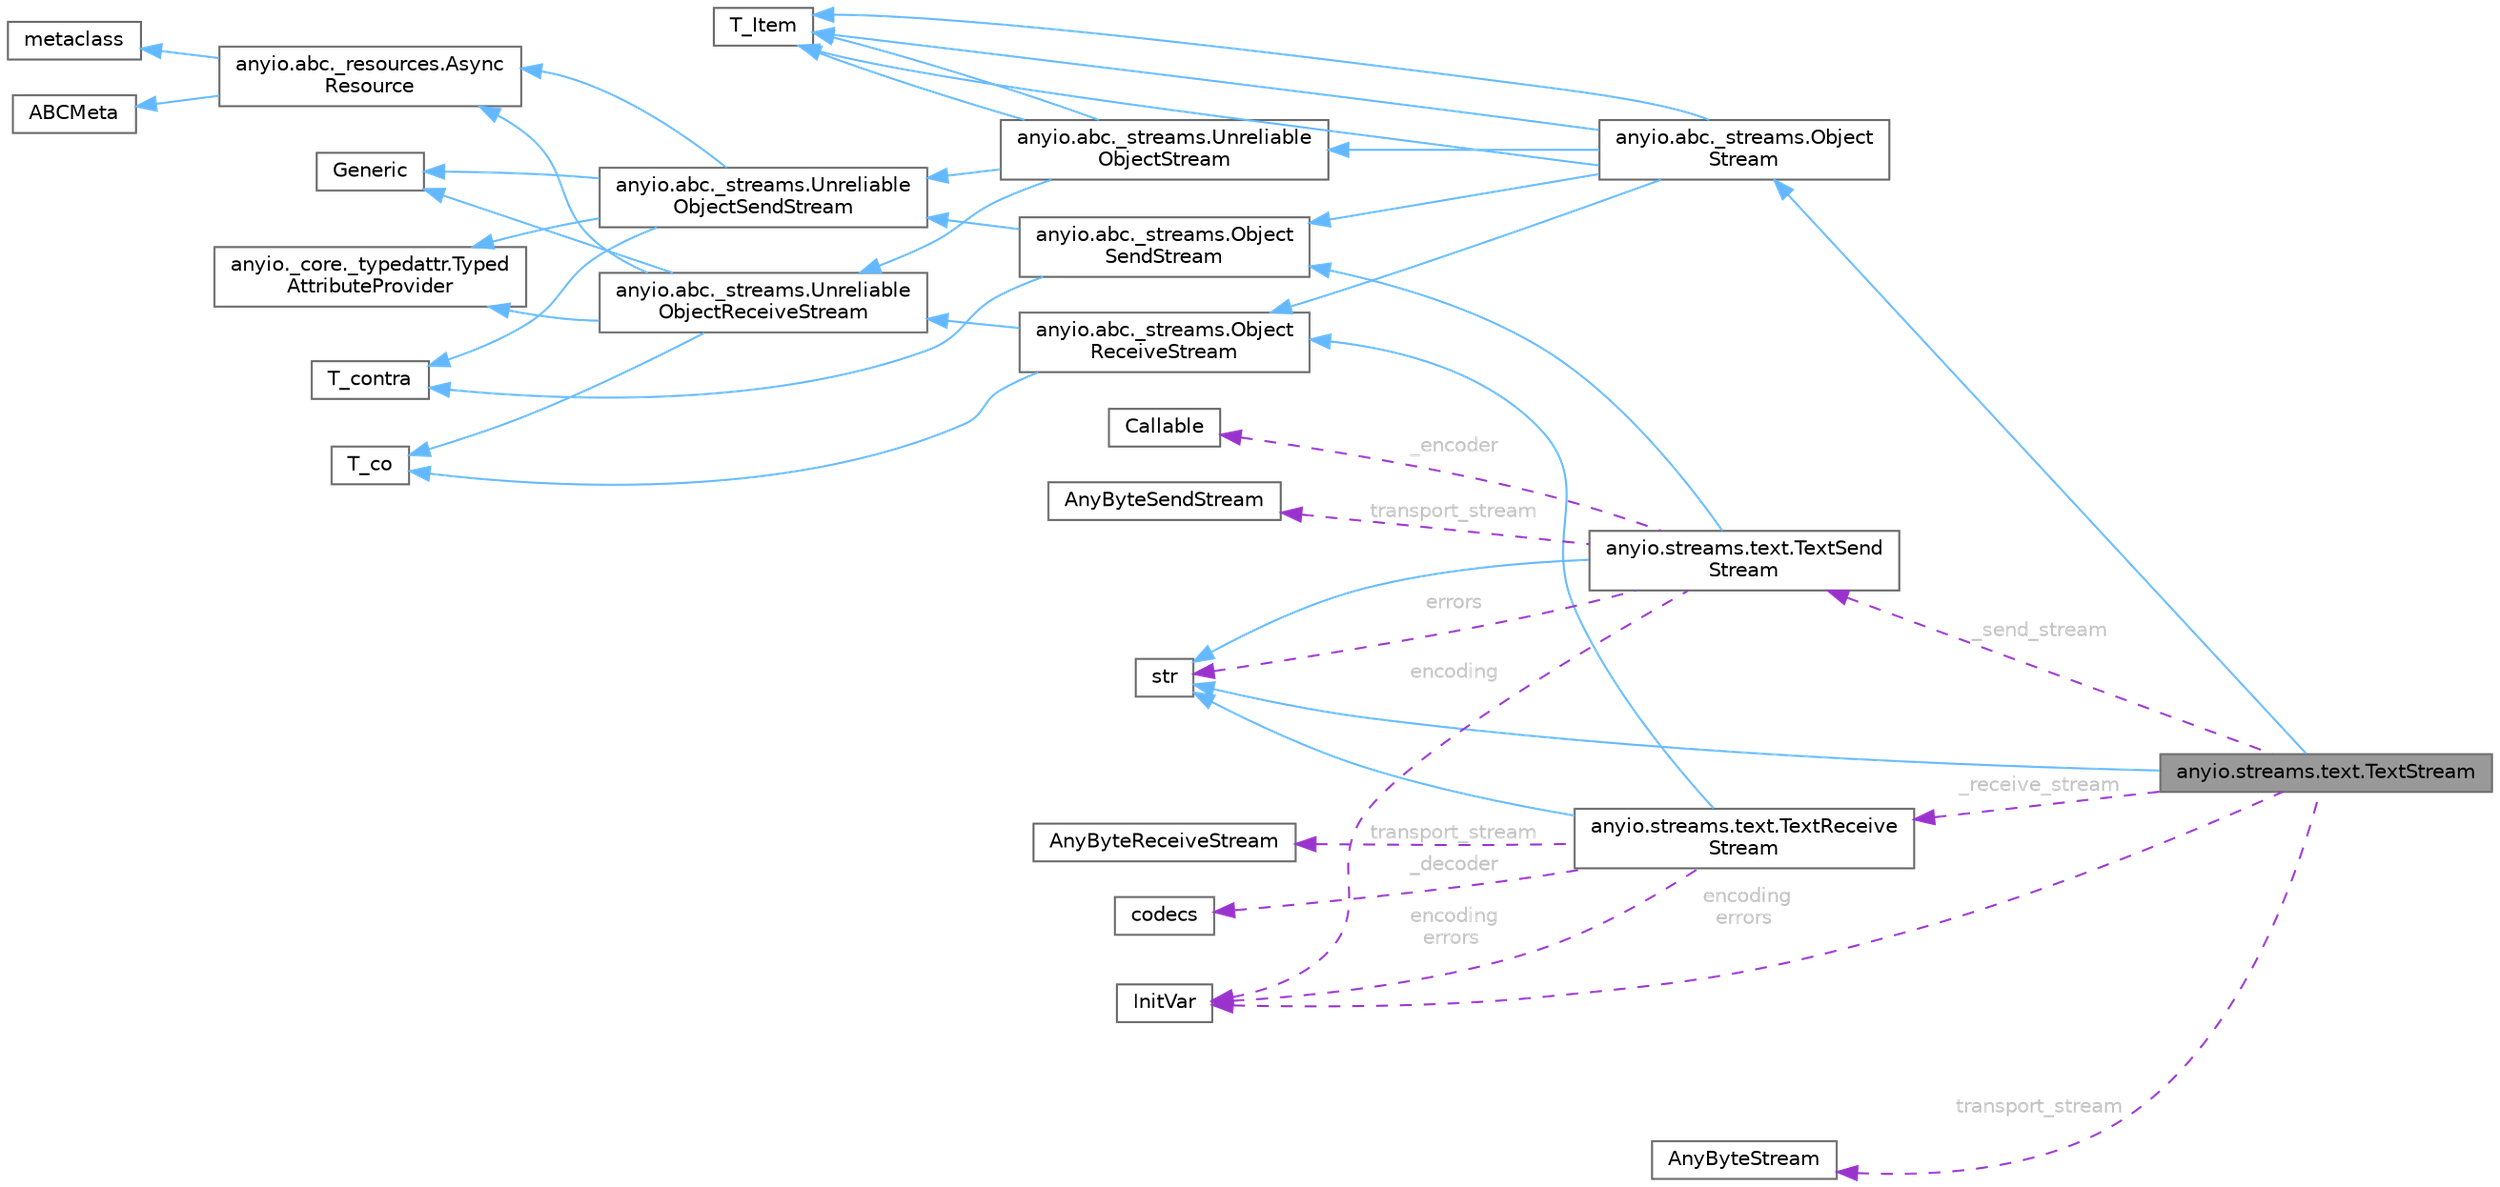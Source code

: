 digraph "anyio.streams.text.TextStream"
{
 // LATEX_PDF_SIZE
  bgcolor="transparent";
  edge [fontname=Helvetica,fontsize=10,labelfontname=Helvetica,labelfontsize=10];
  node [fontname=Helvetica,fontsize=10,shape=box,height=0.2,width=0.4];
  rankdir="LR";
  Node1 [id="Node000001",label="anyio.streams.text.TextStream",height=0.2,width=0.4,color="gray40", fillcolor="grey60", style="filled", fontcolor="black",tooltip=" "];
  Node2 -> Node1 [id="edge1_Node000001_Node000002",dir="back",color="steelblue1",style="solid",tooltip=" "];
  Node2 [id="Node000002",label="anyio.abc._streams.Object\lStream",height=0.2,width=0.4,color="gray40", fillcolor="white", style="filled",URL="$classanyio_1_1abc_1_1__streams_1_1ObjectStream.html",tooltip=" "];
  Node3 -> Node2 [id="edge2_Node000002_Node000003",dir="back",color="steelblue1",style="solid",tooltip=" "];
  Node3 [id="Node000003",label="anyio.abc._streams.Object\lReceiveStream",height=0.2,width=0.4,color="gray40", fillcolor="white", style="filled",URL="$classanyio_1_1abc_1_1__streams_1_1ObjectReceiveStream.html",tooltip=" "];
  Node4 -> Node3 [id="edge3_Node000003_Node000004",dir="back",color="steelblue1",style="solid",tooltip=" "];
  Node4 [id="Node000004",label="anyio.abc._streams.Unreliable\lObjectReceiveStream",height=0.2,width=0.4,color="gray40", fillcolor="white", style="filled",URL="$classanyio_1_1abc_1_1__streams_1_1UnreliableObjectReceiveStream.html",tooltip=" "];
  Node5 -> Node4 [id="edge4_Node000004_Node000005",dir="back",color="steelblue1",style="solid",tooltip=" "];
  Node5 [id="Node000005",label="Generic",height=0.2,width=0.4,color="gray40", fillcolor="white", style="filled",tooltip=" "];
  Node6 -> Node4 [id="edge5_Node000004_Node000006",dir="back",color="steelblue1",style="solid",tooltip=" "];
  Node6 [id="Node000006",label="T_co",height=0.2,width=0.4,color="gray40", fillcolor="white", style="filled",tooltip=" "];
  Node7 -> Node4 [id="edge6_Node000004_Node000007",dir="back",color="steelblue1",style="solid",tooltip=" "];
  Node7 [id="Node000007",label="anyio.abc._resources.Async\lResource",height=0.2,width=0.4,color="gray40", fillcolor="white", style="filled",URL="$classanyio_1_1abc_1_1__resources_1_1AsyncResource.html",tooltip=" "];
  Node8 -> Node7 [id="edge7_Node000007_Node000008",dir="back",color="steelblue1",style="solid",tooltip=" "];
  Node8 [id="Node000008",label="metaclass",height=0.2,width=0.4,color="gray40", fillcolor="white", style="filled",tooltip=" "];
  Node9 -> Node7 [id="edge8_Node000007_Node000009",dir="back",color="steelblue1",style="solid",tooltip=" "];
  Node9 [id="Node000009",label="ABCMeta",height=0.2,width=0.4,color="gray40", fillcolor="white", style="filled",tooltip=" "];
  Node10 -> Node4 [id="edge9_Node000004_Node000010",dir="back",color="steelblue1",style="solid",tooltip=" "];
  Node10 [id="Node000010",label="anyio._core._typedattr.Typed\lAttributeProvider",height=0.2,width=0.4,color="gray40", fillcolor="white", style="filled",URL="$classanyio_1_1__core_1_1__typedattr_1_1TypedAttributeProvider.html",tooltip=" "];
  Node6 -> Node3 [id="edge10_Node000003_Node000006",dir="back",color="steelblue1",style="solid",tooltip=" "];
  Node11 -> Node2 [id="edge11_Node000002_Node000011",dir="back",color="steelblue1",style="solid",tooltip=" "];
  Node11 [id="Node000011",label="T_Item",height=0.2,width=0.4,color="gray40", fillcolor="white", style="filled",tooltip=" "];
  Node12 -> Node2 [id="edge12_Node000002_Node000012",dir="back",color="steelblue1",style="solid",tooltip=" "];
  Node12 [id="Node000012",label="anyio.abc._streams.Object\lSendStream",height=0.2,width=0.4,color="gray40", fillcolor="white", style="filled",URL="$classanyio_1_1abc_1_1__streams_1_1ObjectSendStream.html",tooltip=" "];
  Node13 -> Node12 [id="edge13_Node000012_Node000013",dir="back",color="steelblue1",style="solid",tooltip=" "];
  Node13 [id="Node000013",label="anyio.abc._streams.Unreliable\lObjectSendStream",height=0.2,width=0.4,color="gray40", fillcolor="white", style="filled",URL="$classanyio_1_1abc_1_1__streams_1_1UnreliableObjectSendStream.html",tooltip=" "];
  Node5 -> Node13 [id="edge14_Node000013_Node000005",dir="back",color="steelblue1",style="solid",tooltip=" "];
  Node14 -> Node13 [id="edge15_Node000013_Node000014",dir="back",color="steelblue1",style="solid",tooltip=" "];
  Node14 [id="Node000014",label="T_contra",height=0.2,width=0.4,color="gray40", fillcolor="white", style="filled",tooltip=" "];
  Node7 -> Node13 [id="edge16_Node000013_Node000007",dir="back",color="steelblue1",style="solid",tooltip=" "];
  Node10 -> Node13 [id="edge17_Node000013_Node000010",dir="back",color="steelblue1",style="solid",tooltip=" "];
  Node14 -> Node12 [id="edge18_Node000012_Node000014",dir="back",color="steelblue1",style="solid",tooltip=" "];
  Node11 -> Node2 [id="edge19_Node000002_Node000011",dir="back",color="steelblue1",style="solid",tooltip=" "];
  Node15 -> Node2 [id="edge20_Node000002_Node000015",dir="back",color="steelblue1",style="solid",tooltip=" "];
  Node15 [id="Node000015",label="anyio.abc._streams.Unreliable\lObjectStream",height=0.2,width=0.4,color="gray40", fillcolor="white", style="filled",URL="$classanyio_1_1abc_1_1__streams_1_1UnreliableObjectStream.html",tooltip=" "];
  Node4 -> Node15 [id="edge21_Node000015_Node000004",dir="back",color="steelblue1",style="solid",tooltip=" "];
  Node11 -> Node15 [id="edge22_Node000015_Node000011",dir="back",color="steelblue1",style="solid",tooltip=" "];
  Node13 -> Node15 [id="edge23_Node000015_Node000013",dir="back",color="steelblue1",style="solid",tooltip=" "];
  Node11 -> Node15 [id="edge24_Node000015_Node000011",dir="back",color="steelblue1",style="solid",tooltip=" "];
  Node11 -> Node2 [id="edge25_Node000002_Node000011",dir="back",color="steelblue1",style="solid",tooltip=" "];
  Node16 -> Node1 [id="edge26_Node000001_Node000016",dir="back",color="steelblue1",style="solid",tooltip=" "];
  Node16 [id="Node000016",label="str",height=0.2,width=0.4,color="gray40", fillcolor="white", style="filled",tooltip=" "];
  Node17 -> Node1 [id="edge27_Node000001_Node000017",dir="back",color="darkorchid3",style="dashed",tooltip=" ",label=" transport_stream",fontcolor="grey" ];
  Node17 [id="Node000017",label="AnyByteStream",height=0.2,width=0.4,color="gray40", fillcolor="white", style="filled",tooltip=" "];
  Node18 -> Node1 [id="edge28_Node000001_Node000018",dir="back",color="darkorchid3",style="dashed",tooltip=" ",label=" encoding\nerrors",fontcolor="grey" ];
  Node18 [id="Node000018",label="InitVar",height=0.2,width=0.4,color="gray40", fillcolor="white", style="filled",tooltip=" "];
  Node19 -> Node1 [id="edge29_Node000001_Node000019",dir="back",color="darkorchid3",style="dashed",tooltip=" ",label=" _receive_stream",fontcolor="grey" ];
  Node19 [id="Node000019",label="anyio.streams.text.TextReceive\lStream",height=0.2,width=0.4,color="gray40", fillcolor="white", style="filled",URL="$classanyio_1_1streams_1_1text_1_1TextReceiveStream.html",tooltip=" "];
  Node3 -> Node19 [id="edge30_Node000019_Node000003",dir="back",color="steelblue1",style="solid",tooltip=" "];
  Node16 -> Node19 [id="edge31_Node000019_Node000016",dir="back",color="steelblue1",style="solid",tooltip=" "];
  Node20 -> Node19 [id="edge32_Node000019_Node000020",dir="back",color="darkorchid3",style="dashed",tooltip=" ",label=" transport_stream",fontcolor="grey" ];
  Node20 [id="Node000020",label="AnyByteReceiveStream",height=0.2,width=0.4,color="gray40", fillcolor="white", style="filled",tooltip=" "];
  Node18 -> Node19 [id="edge33_Node000019_Node000018",dir="back",color="darkorchid3",style="dashed",tooltip=" ",label=" encoding\nerrors",fontcolor="grey" ];
  Node21 -> Node19 [id="edge34_Node000019_Node000021",dir="back",color="darkorchid3",style="dashed",tooltip=" ",label=" _decoder",fontcolor="grey" ];
  Node21 [id="Node000021",label="codecs",height=0.2,width=0.4,color="gray40", fillcolor="white", style="filled",tooltip=" "];
  Node22 -> Node1 [id="edge35_Node000001_Node000022",dir="back",color="darkorchid3",style="dashed",tooltip=" ",label=" _send_stream",fontcolor="grey" ];
  Node22 [id="Node000022",label="anyio.streams.text.TextSend\lStream",height=0.2,width=0.4,color="gray40", fillcolor="white", style="filled",URL="$classanyio_1_1streams_1_1text_1_1TextSendStream.html",tooltip=" "];
  Node12 -> Node22 [id="edge36_Node000022_Node000012",dir="back",color="steelblue1",style="solid",tooltip=" "];
  Node16 -> Node22 [id="edge37_Node000022_Node000016",dir="back",color="steelblue1",style="solid",tooltip=" "];
  Node23 -> Node22 [id="edge38_Node000022_Node000023",dir="back",color="darkorchid3",style="dashed",tooltip=" ",label=" transport_stream",fontcolor="grey" ];
  Node23 [id="Node000023",label="AnyByteSendStream",height=0.2,width=0.4,color="gray40", fillcolor="white", style="filled",tooltip=" "];
  Node18 -> Node22 [id="edge39_Node000022_Node000018",dir="back",color="darkorchid3",style="dashed",tooltip=" ",label=" encoding",fontcolor="grey" ];
  Node16 -> Node22 [id="edge40_Node000022_Node000016",dir="back",color="darkorchid3",style="dashed",tooltip=" ",label=" errors",fontcolor="grey" ];
  Node24 -> Node22 [id="edge41_Node000022_Node000024",dir="back",color="darkorchid3",style="dashed",tooltip=" ",label=" _encoder",fontcolor="grey" ];
  Node24 [id="Node000024",label="Callable",height=0.2,width=0.4,color="gray40", fillcolor="white", style="filled",tooltip=" "];
}
